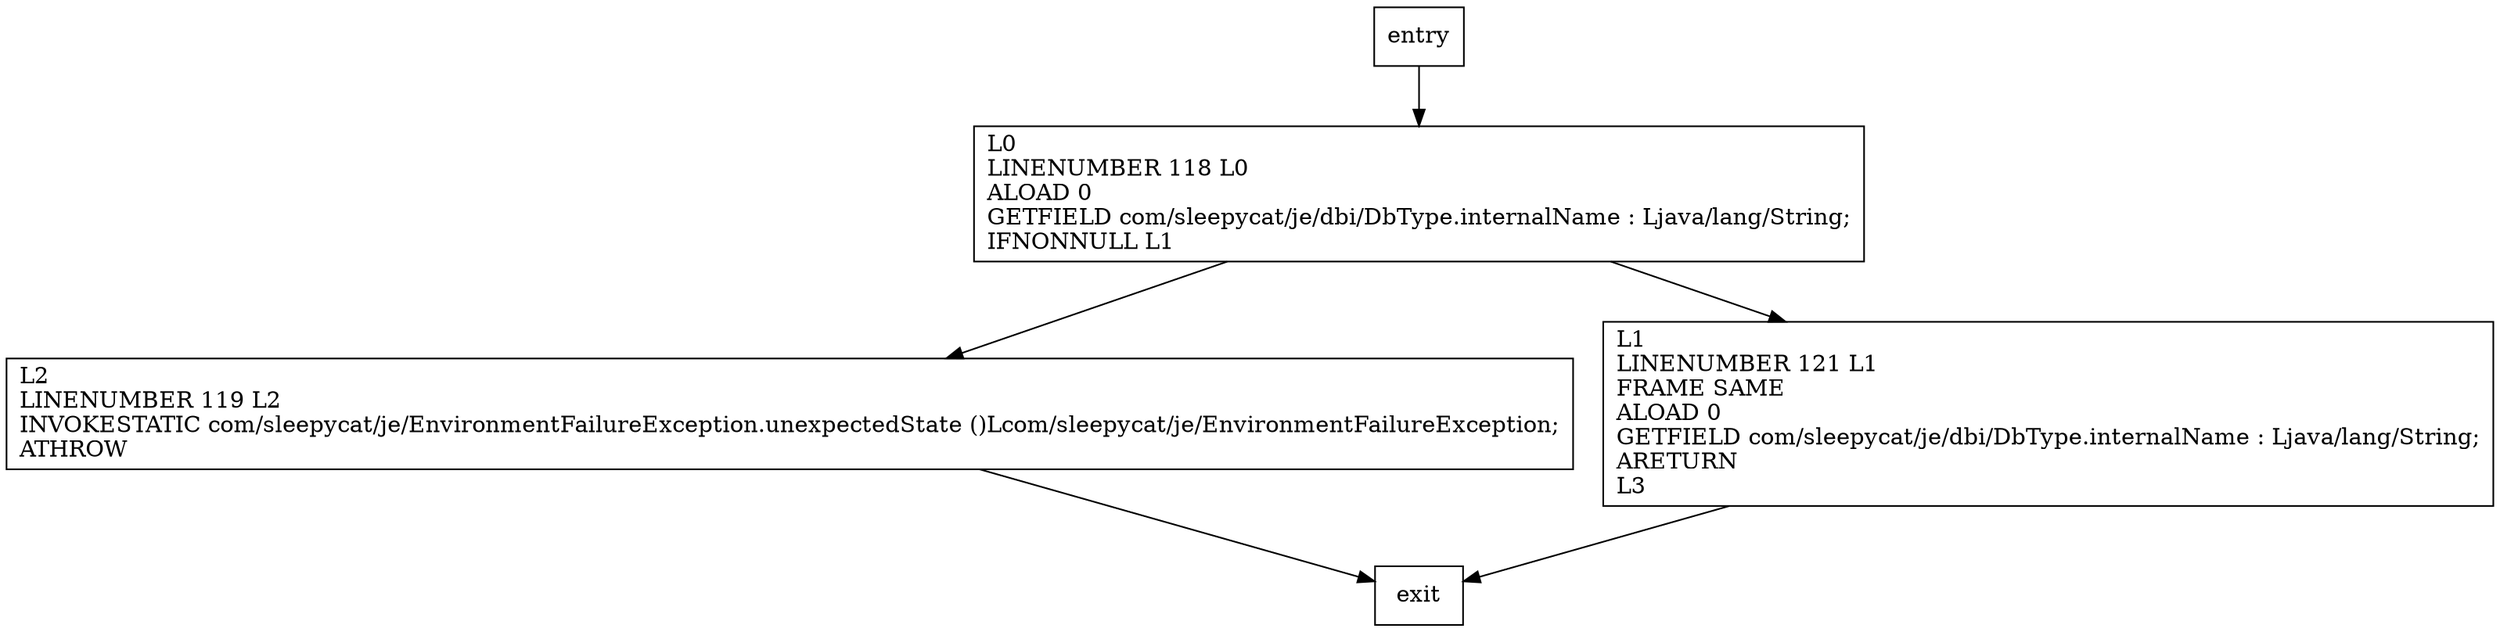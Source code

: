 digraph getInternalName {
node [shape=record];
440102690 [label="L0\lLINENUMBER 118 L0\lALOAD 0\lGETFIELD com/sleepycat/je/dbi/DbType.internalName : Ljava/lang/String;\lIFNONNULL L1\l"];
761219923 [label="L2\lLINENUMBER 119 L2\lINVOKESTATIC com/sleepycat/je/EnvironmentFailureException.unexpectedState ()Lcom/sleepycat/je/EnvironmentFailureException;\lATHROW\l"];
1161924648 [label="L1\lLINENUMBER 121 L1\lFRAME SAME\lALOAD 0\lGETFIELD com/sleepycat/je/dbi/DbType.internalName : Ljava/lang/String;\lARETURN\lL3\l"];
entry;
exit;
entry -> 440102690
440102690 -> 761219923
440102690 -> 1161924648
761219923 -> exit
1161924648 -> exit
}
